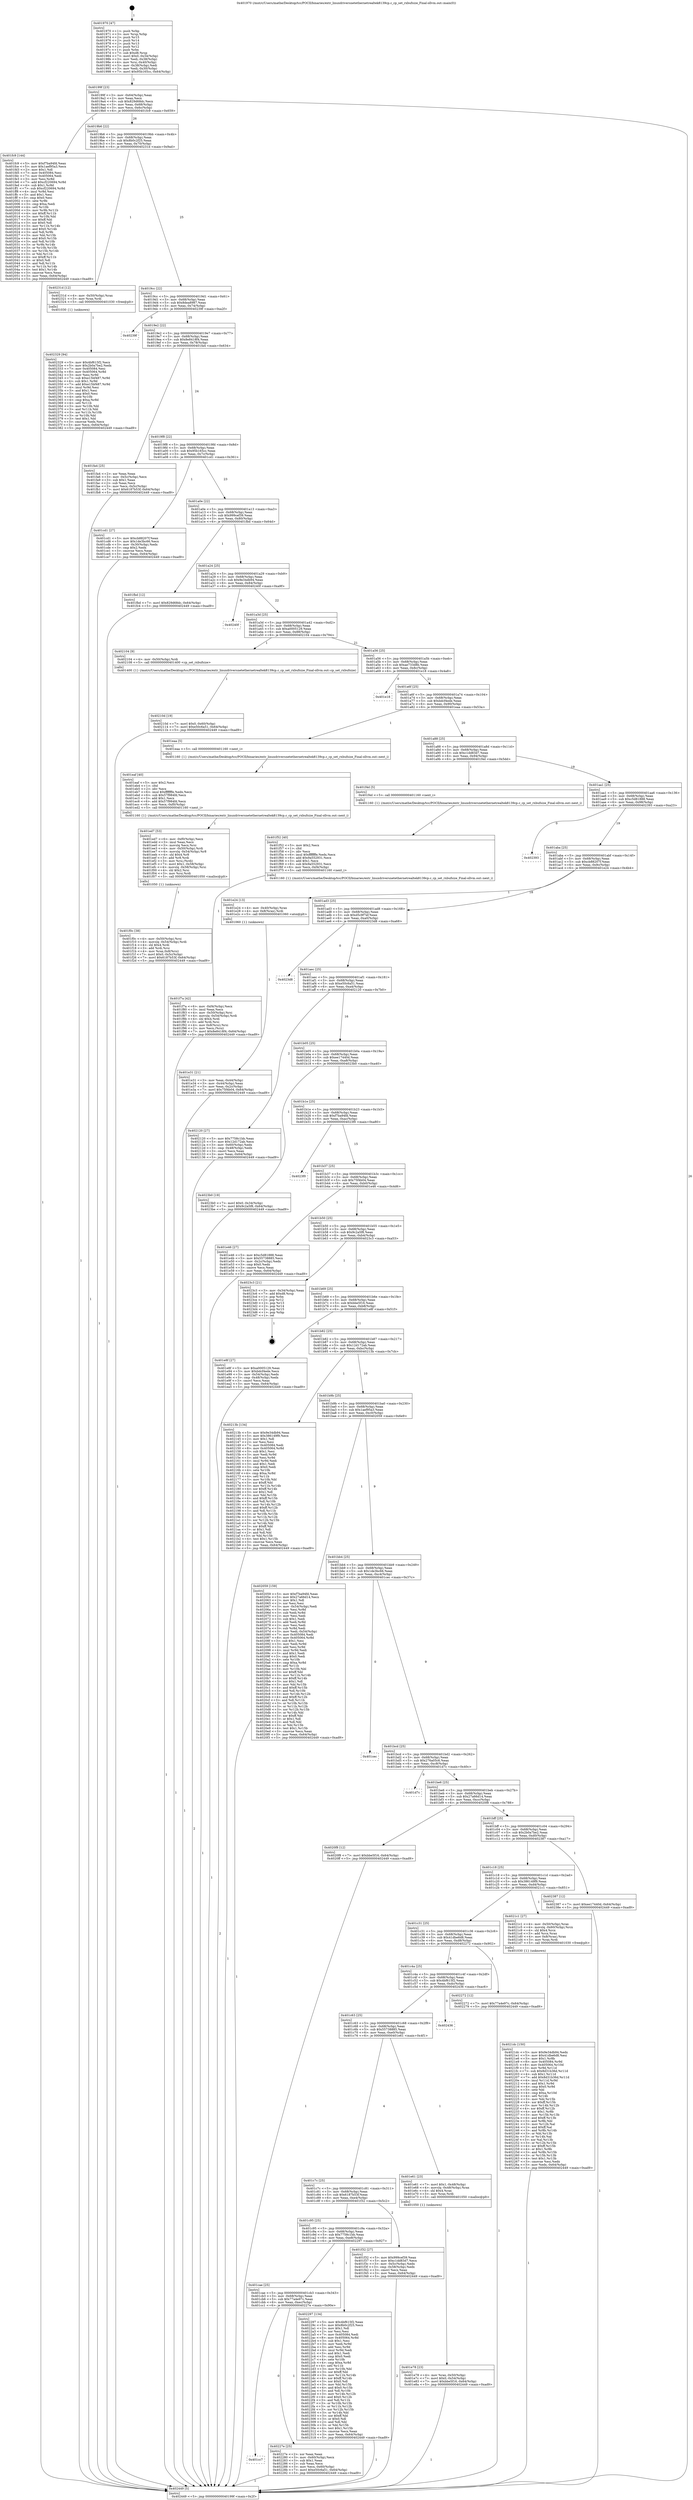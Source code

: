 digraph "0x401970" {
  label = "0x401970 (/mnt/c/Users/mathe/Desktop/tcc/POCII/binaries/extr_linuxdriversnetethernetrealtek8139cp.c_cp_set_rxbufsize_Final-ollvm.out::main(0))"
  labelloc = "t"
  node[shape=record]

  Entry [label="",width=0.3,height=0.3,shape=circle,fillcolor=black,style=filled]
  "0x40199f" [label="{
     0x40199f [23]\l
     | [instrs]\l
     &nbsp;&nbsp;0x40199f \<+3\>: mov -0x64(%rbp),%eax\l
     &nbsp;&nbsp;0x4019a2 \<+2\>: mov %eax,%ecx\l
     &nbsp;&nbsp;0x4019a4 \<+6\>: sub $0x829d68dc,%ecx\l
     &nbsp;&nbsp;0x4019aa \<+3\>: mov %eax,-0x68(%rbp)\l
     &nbsp;&nbsp;0x4019ad \<+3\>: mov %ecx,-0x6c(%rbp)\l
     &nbsp;&nbsp;0x4019b0 \<+6\>: je 0000000000401fc9 \<main+0x659\>\l
  }"]
  "0x401fc9" [label="{
     0x401fc9 [144]\l
     | [instrs]\l
     &nbsp;&nbsp;0x401fc9 \<+5\>: mov $0xf7ba94fd,%eax\l
     &nbsp;&nbsp;0x401fce \<+5\>: mov $0x1aef95a3,%ecx\l
     &nbsp;&nbsp;0x401fd3 \<+2\>: mov $0x1,%dl\l
     &nbsp;&nbsp;0x401fd5 \<+7\>: mov 0x405084,%esi\l
     &nbsp;&nbsp;0x401fdc \<+7\>: mov 0x405064,%edi\l
     &nbsp;&nbsp;0x401fe3 \<+3\>: mov %esi,%r8d\l
     &nbsp;&nbsp;0x401fe6 \<+7\>: add $0xcf220694,%r8d\l
     &nbsp;&nbsp;0x401fed \<+4\>: sub $0x1,%r8d\l
     &nbsp;&nbsp;0x401ff1 \<+7\>: sub $0xcf220694,%r8d\l
     &nbsp;&nbsp;0x401ff8 \<+4\>: imul %r8d,%esi\l
     &nbsp;&nbsp;0x401ffc \<+3\>: and $0x1,%esi\l
     &nbsp;&nbsp;0x401fff \<+3\>: cmp $0x0,%esi\l
     &nbsp;&nbsp;0x402002 \<+4\>: sete %r9b\l
     &nbsp;&nbsp;0x402006 \<+3\>: cmp $0xa,%edi\l
     &nbsp;&nbsp;0x402009 \<+4\>: setl %r10b\l
     &nbsp;&nbsp;0x40200d \<+3\>: mov %r9b,%r11b\l
     &nbsp;&nbsp;0x402010 \<+4\>: xor $0xff,%r11b\l
     &nbsp;&nbsp;0x402014 \<+3\>: mov %r10b,%bl\l
     &nbsp;&nbsp;0x402017 \<+3\>: xor $0xff,%bl\l
     &nbsp;&nbsp;0x40201a \<+3\>: xor $0x0,%dl\l
     &nbsp;&nbsp;0x40201d \<+3\>: mov %r11b,%r14b\l
     &nbsp;&nbsp;0x402020 \<+4\>: and $0x0,%r14b\l
     &nbsp;&nbsp;0x402024 \<+3\>: and %dl,%r9b\l
     &nbsp;&nbsp;0x402027 \<+3\>: mov %bl,%r15b\l
     &nbsp;&nbsp;0x40202a \<+4\>: and $0x0,%r15b\l
     &nbsp;&nbsp;0x40202e \<+3\>: and %dl,%r10b\l
     &nbsp;&nbsp;0x402031 \<+3\>: or %r9b,%r14b\l
     &nbsp;&nbsp;0x402034 \<+3\>: or %r10b,%r15b\l
     &nbsp;&nbsp;0x402037 \<+3\>: xor %r15b,%r14b\l
     &nbsp;&nbsp;0x40203a \<+3\>: or %bl,%r11b\l
     &nbsp;&nbsp;0x40203d \<+4\>: xor $0xff,%r11b\l
     &nbsp;&nbsp;0x402041 \<+3\>: or $0x0,%dl\l
     &nbsp;&nbsp;0x402044 \<+3\>: and %dl,%r11b\l
     &nbsp;&nbsp;0x402047 \<+3\>: or %r11b,%r14b\l
     &nbsp;&nbsp;0x40204a \<+4\>: test $0x1,%r14b\l
     &nbsp;&nbsp;0x40204e \<+3\>: cmovne %ecx,%eax\l
     &nbsp;&nbsp;0x402051 \<+3\>: mov %eax,-0x64(%rbp)\l
     &nbsp;&nbsp;0x402054 \<+5\>: jmp 0000000000402449 \<main+0xad9\>\l
  }"]
  "0x4019b6" [label="{
     0x4019b6 [22]\l
     | [instrs]\l
     &nbsp;&nbsp;0x4019b6 \<+5\>: jmp 00000000004019bb \<main+0x4b\>\l
     &nbsp;&nbsp;0x4019bb \<+3\>: mov -0x68(%rbp),%eax\l
     &nbsp;&nbsp;0x4019be \<+5\>: sub $0x8b0c2f25,%eax\l
     &nbsp;&nbsp;0x4019c3 \<+3\>: mov %eax,-0x70(%rbp)\l
     &nbsp;&nbsp;0x4019c6 \<+6\>: je 000000000040231d \<main+0x9ad\>\l
  }"]
  Exit [label="",width=0.3,height=0.3,shape=circle,fillcolor=black,style=filled,peripheries=2]
  "0x40231d" [label="{
     0x40231d [12]\l
     | [instrs]\l
     &nbsp;&nbsp;0x40231d \<+4\>: mov -0x50(%rbp),%rax\l
     &nbsp;&nbsp;0x402321 \<+3\>: mov %rax,%rdi\l
     &nbsp;&nbsp;0x402324 \<+5\>: call 0000000000401030 \<free@plt\>\l
     | [calls]\l
     &nbsp;&nbsp;0x401030 \{1\} (unknown)\l
  }"]
  "0x4019cc" [label="{
     0x4019cc [22]\l
     | [instrs]\l
     &nbsp;&nbsp;0x4019cc \<+5\>: jmp 00000000004019d1 \<main+0x61\>\l
     &nbsp;&nbsp;0x4019d1 \<+3\>: mov -0x68(%rbp),%eax\l
     &nbsp;&nbsp;0x4019d4 \<+5\>: sub $0x8dea8987,%eax\l
     &nbsp;&nbsp;0x4019d9 \<+3\>: mov %eax,-0x74(%rbp)\l
     &nbsp;&nbsp;0x4019dc \<+6\>: je 000000000040239f \<main+0xa2f\>\l
  }"]
  "0x402329" [label="{
     0x402329 [94]\l
     | [instrs]\l
     &nbsp;&nbsp;0x402329 \<+5\>: mov $0x4bf615f2,%ecx\l
     &nbsp;&nbsp;0x40232e \<+5\>: mov $0x2b0a7be2,%edx\l
     &nbsp;&nbsp;0x402333 \<+7\>: mov 0x405084,%esi\l
     &nbsp;&nbsp;0x40233a \<+8\>: mov 0x405064,%r8d\l
     &nbsp;&nbsp;0x402342 \<+3\>: mov %esi,%r9d\l
     &nbsp;&nbsp;0x402345 \<+7\>: sub $0xe15bf487,%r9d\l
     &nbsp;&nbsp;0x40234c \<+4\>: sub $0x1,%r9d\l
     &nbsp;&nbsp;0x402350 \<+7\>: add $0xe15bf487,%r9d\l
     &nbsp;&nbsp;0x402357 \<+4\>: imul %r9d,%esi\l
     &nbsp;&nbsp;0x40235b \<+3\>: and $0x1,%esi\l
     &nbsp;&nbsp;0x40235e \<+3\>: cmp $0x0,%esi\l
     &nbsp;&nbsp;0x402361 \<+4\>: sete %r10b\l
     &nbsp;&nbsp;0x402365 \<+4\>: cmp $0xa,%r8d\l
     &nbsp;&nbsp;0x402369 \<+4\>: setl %r11b\l
     &nbsp;&nbsp;0x40236d \<+3\>: mov %r10b,%bl\l
     &nbsp;&nbsp;0x402370 \<+3\>: and %r11b,%bl\l
     &nbsp;&nbsp;0x402373 \<+3\>: xor %r11b,%r10b\l
     &nbsp;&nbsp;0x402376 \<+3\>: or %r10b,%bl\l
     &nbsp;&nbsp;0x402379 \<+3\>: test $0x1,%bl\l
     &nbsp;&nbsp;0x40237c \<+3\>: cmovne %edx,%ecx\l
     &nbsp;&nbsp;0x40237f \<+3\>: mov %ecx,-0x64(%rbp)\l
     &nbsp;&nbsp;0x402382 \<+5\>: jmp 0000000000402449 \<main+0xad9\>\l
  }"]
  "0x40239f" [label="{
     0x40239f\l
  }", style=dashed]
  "0x4019e2" [label="{
     0x4019e2 [22]\l
     | [instrs]\l
     &nbsp;&nbsp;0x4019e2 \<+5\>: jmp 00000000004019e7 \<main+0x77\>\l
     &nbsp;&nbsp;0x4019e7 \<+3\>: mov -0x68(%rbp),%eax\l
     &nbsp;&nbsp;0x4019ea \<+5\>: sub $0x8e8418f4,%eax\l
     &nbsp;&nbsp;0x4019ef \<+3\>: mov %eax,-0x78(%rbp)\l
     &nbsp;&nbsp;0x4019f2 \<+6\>: je 0000000000401fa4 \<main+0x634\>\l
  }"]
  "0x401cc7" [label="{
     0x401cc7\l
  }", style=dashed]
  "0x401fa4" [label="{
     0x401fa4 [25]\l
     | [instrs]\l
     &nbsp;&nbsp;0x401fa4 \<+2\>: xor %eax,%eax\l
     &nbsp;&nbsp;0x401fa6 \<+3\>: mov -0x5c(%rbp),%ecx\l
     &nbsp;&nbsp;0x401fa9 \<+3\>: sub $0x1,%eax\l
     &nbsp;&nbsp;0x401fac \<+2\>: sub %eax,%ecx\l
     &nbsp;&nbsp;0x401fae \<+3\>: mov %ecx,-0x5c(%rbp)\l
     &nbsp;&nbsp;0x401fb1 \<+7\>: movl $0x6187b53f,-0x64(%rbp)\l
     &nbsp;&nbsp;0x401fb8 \<+5\>: jmp 0000000000402449 \<main+0xad9\>\l
  }"]
  "0x4019f8" [label="{
     0x4019f8 [22]\l
     | [instrs]\l
     &nbsp;&nbsp;0x4019f8 \<+5\>: jmp 00000000004019fd \<main+0x8d\>\l
     &nbsp;&nbsp;0x4019fd \<+3\>: mov -0x68(%rbp),%eax\l
     &nbsp;&nbsp;0x401a00 \<+5\>: sub $0x95b165cc,%eax\l
     &nbsp;&nbsp;0x401a05 \<+3\>: mov %eax,-0x7c(%rbp)\l
     &nbsp;&nbsp;0x401a08 \<+6\>: je 0000000000401cd1 \<main+0x361\>\l
  }"]
  "0x40227e" [label="{
     0x40227e [25]\l
     | [instrs]\l
     &nbsp;&nbsp;0x40227e \<+2\>: xor %eax,%eax\l
     &nbsp;&nbsp;0x402280 \<+3\>: mov -0x60(%rbp),%ecx\l
     &nbsp;&nbsp;0x402283 \<+3\>: sub $0x1,%eax\l
     &nbsp;&nbsp;0x402286 \<+2\>: sub %eax,%ecx\l
     &nbsp;&nbsp;0x402288 \<+3\>: mov %ecx,-0x60(%rbp)\l
     &nbsp;&nbsp;0x40228b \<+7\>: movl $0xe50c6a51,-0x64(%rbp)\l
     &nbsp;&nbsp;0x402292 \<+5\>: jmp 0000000000402449 \<main+0xad9\>\l
  }"]
  "0x401cd1" [label="{
     0x401cd1 [27]\l
     | [instrs]\l
     &nbsp;&nbsp;0x401cd1 \<+5\>: mov $0xcb88207f,%eax\l
     &nbsp;&nbsp;0x401cd6 \<+5\>: mov $0x1de3bc66,%ecx\l
     &nbsp;&nbsp;0x401cdb \<+3\>: mov -0x30(%rbp),%edx\l
     &nbsp;&nbsp;0x401cde \<+3\>: cmp $0x2,%edx\l
     &nbsp;&nbsp;0x401ce1 \<+3\>: cmovne %ecx,%eax\l
     &nbsp;&nbsp;0x401ce4 \<+3\>: mov %eax,-0x64(%rbp)\l
     &nbsp;&nbsp;0x401ce7 \<+5\>: jmp 0000000000402449 \<main+0xad9\>\l
  }"]
  "0x401a0e" [label="{
     0x401a0e [22]\l
     | [instrs]\l
     &nbsp;&nbsp;0x401a0e \<+5\>: jmp 0000000000401a13 \<main+0xa3\>\l
     &nbsp;&nbsp;0x401a13 \<+3\>: mov -0x68(%rbp),%eax\l
     &nbsp;&nbsp;0x401a16 \<+5\>: sub $0x999cef39,%eax\l
     &nbsp;&nbsp;0x401a1b \<+3\>: mov %eax,-0x80(%rbp)\l
     &nbsp;&nbsp;0x401a1e \<+6\>: je 0000000000401fbd \<main+0x64d\>\l
  }"]
  "0x402449" [label="{
     0x402449 [5]\l
     | [instrs]\l
     &nbsp;&nbsp;0x402449 \<+5\>: jmp 000000000040199f \<main+0x2f\>\l
  }"]
  "0x401970" [label="{
     0x401970 [47]\l
     | [instrs]\l
     &nbsp;&nbsp;0x401970 \<+1\>: push %rbp\l
     &nbsp;&nbsp;0x401971 \<+3\>: mov %rsp,%rbp\l
     &nbsp;&nbsp;0x401974 \<+2\>: push %r15\l
     &nbsp;&nbsp;0x401976 \<+2\>: push %r14\l
     &nbsp;&nbsp;0x401978 \<+2\>: push %r13\l
     &nbsp;&nbsp;0x40197a \<+2\>: push %r12\l
     &nbsp;&nbsp;0x40197c \<+1\>: push %rbx\l
     &nbsp;&nbsp;0x40197d \<+7\>: sub $0xd8,%rsp\l
     &nbsp;&nbsp;0x401984 \<+7\>: movl $0x0,-0x34(%rbp)\l
     &nbsp;&nbsp;0x40198b \<+3\>: mov %edi,-0x38(%rbp)\l
     &nbsp;&nbsp;0x40198e \<+4\>: mov %rsi,-0x40(%rbp)\l
     &nbsp;&nbsp;0x401992 \<+3\>: mov -0x38(%rbp),%edi\l
     &nbsp;&nbsp;0x401995 \<+3\>: mov %edi,-0x30(%rbp)\l
     &nbsp;&nbsp;0x401998 \<+7\>: movl $0x95b165cc,-0x64(%rbp)\l
  }"]
  "0x401cae" [label="{
     0x401cae [25]\l
     | [instrs]\l
     &nbsp;&nbsp;0x401cae \<+5\>: jmp 0000000000401cb3 \<main+0x343\>\l
     &nbsp;&nbsp;0x401cb3 \<+3\>: mov -0x68(%rbp),%eax\l
     &nbsp;&nbsp;0x401cb6 \<+5\>: sub $0x77a4e97c,%eax\l
     &nbsp;&nbsp;0x401cbb \<+6\>: mov %eax,-0xec(%rbp)\l
     &nbsp;&nbsp;0x401cc1 \<+6\>: je 000000000040227e \<main+0x90e\>\l
  }"]
  "0x401fbd" [label="{
     0x401fbd [12]\l
     | [instrs]\l
     &nbsp;&nbsp;0x401fbd \<+7\>: movl $0x829d68dc,-0x64(%rbp)\l
     &nbsp;&nbsp;0x401fc4 \<+5\>: jmp 0000000000402449 \<main+0xad9\>\l
  }"]
  "0x401a24" [label="{
     0x401a24 [25]\l
     | [instrs]\l
     &nbsp;&nbsp;0x401a24 \<+5\>: jmp 0000000000401a29 \<main+0xb9\>\l
     &nbsp;&nbsp;0x401a29 \<+3\>: mov -0x68(%rbp),%eax\l
     &nbsp;&nbsp;0x401a2c \<+5\>: sub $0x9e34db94,%eax\l
     &nbsp;&nbsp;0x401a31 \<+6\>: mov %eax,-0x84(%rbp)\l
     &nbsp;&nbsp;0x401a37 \<+6\>: je 000000000040240f \<main+0xa9f\>\l
  }"]
  "0x402297" [label="{
     0x402297 [134]\l
     | [instrs]\l
     &nbsp;&nbsp;0x402297 \<+5\>: mov $0x4bf615f2,%eax\l
     &nbsp;&nbsp;0x40229c \<+5\>: mov $0x8b0c2f25,%ecx\l
     &nbsp;&nbsp;0x4022a1 \<+2\>: mov $0x1,%dl\l
     &nbsp;&nbsp;0x4022a3 \<+2\>: xor %esi,%esi\l
     &nbsp;&nbsp;0x4022a5 \<+7\>: mov 0x405084,%edi\l
     &nbsp;&nbsp;0x4022ac \<+8\>: mov 0x405064,%r8d\l
     &nbsp;&nbsp;0x4022b4 \<+3\>: sub $0x1,%esi\l
     &nbsp;&nbsp;0x4022b7 \<+3\>: mov %edi,%r9d\l
     &nbsp;&nbsp;0x4022ba \<+3\>: add %esi,%r9d\l
     &nbsp;&nbsp;0x4022bd \<+4\>: imul %r9d,%edi\l
     &nbsp;&nbsp;0x4022c1 \<+3\>: and $0x1,%edi\l
     &nbsp;&nbsp;0x4022c4 \<+3\>: cmp $0x0,%edi\l
     &nbsp;&nbsp;0x4022c7 \<+4\>: sete %r10b\l
     &nbsp;&nbsp;0x4022cb \<+4\>: cmp $0xa,%r8d\l
     &nbsp;&nbsp;0x4022cf \<+4\>: setl %r11b\l
     &nbsp;&nbsp;0x4022d3 \<+3\>: mov %r10b,%bl\l
     &nbsp;&nbsp;0x4022d6 \<+3\>: xor $0xff,%bl\l
     &nbsp;&nbsp;0x4022d9 \<+3\>: mov %r11b,%r14b\l
     &nbsp;&nbsp;0x4022dc \<+4\>: xor $0xff,%r14b\l
     &nbsp;&nbsp;0x4022e0 \<+3\>: xor $0x0,%dl\l
     &nbsp;&nbsp;0x4022e3 \<+3\>: mov %bl,%r15b\l
     &nbsp;&nbsp;0x4022e6 \<+4\>: and $0x0,%r15b\l
     &nbsp;&nbsp;0x4022ea \<+3\>: and %dl,%r10b\l
     &nbsp;&nbsp;0x4022ed \<+3\>: mov %r14b,%r12b\l
     &nbsp;&nbsp;0x4022f0 \<+4\>: and $0x0,%r12b\l
     &nbsp;&nbsp;0x4022f4 \<+3\>: and %dl,%r11b\l
     &nbsp;&nbsp;0x4022f7 \<+3\>: or %r10b,%r15b\l
     &nbsp;&nbsp;0x4022fa \<+3\>: or %r11b,%r12b\l
     &nbsp;&nbsp;0x4022fd \<+3\>: xor %r12b,%r15b\l
     &nbsp;&nbsp;0x402300 \<+3\>: or %r14b,%bl\l
     &nbsp;&nbsp;0x402303 \<+3\>: xor $0xff,%bl\l
     &nbsp;&nbsp;0x402306 \<+3\>: or $0x0,%dl\l
     &nbsp;&nbsp;0x402309 \<+2\>: and %dl,%bl\l
     &nbsp;&nbsp;0x40230b \<+3\>: or %bl,%r15b\l
     &nbsp;&nbsp;0x40230e \<+4\>: test $0x1,%r15b\l
     &nbsp;&nbsp;0x402312 \<+3\>: cmovne %ecx,%eax\l
     &nbsp;&nbsp;0x402315 \<+3\>: mov %eax,-0x64(%rbp)\l
     &nbsp;&nbsp;0x402318 \<+5\>: jmp 0000000000402449 \<main+0xad9\>\l
  }"]
  "0x40240f" [label="{
     0x40240f\l
  }", style=dashed]
  "0x401a3d" [label="{
     0x401a3d [25]\l
     | [instrs]\l
     &nbsp;&nbsp;0x401a3d \<+5\>: jmp 0000000000401a42 \<main+0xd2\>\l
     &nbsp;&nbsp;0x401a42 \<+3\>: mov -0x68(%rbp),%eax\l
     &nbsp;&nbsp;0x401a45 \<+5\>: sub $0xa0005129,%eax\l
     &nbsp;&nbsp;0x401a4a \<+6\>: mov %eax,-0x88(%rbp)\l
     &nbsp;&nbsp;0x401a50 \<+6\>: je 0000000000402104 \<main+0x794\>\l
  }"]
  "0x4021dc" [label="{
     0x4021dc [150]\l
     | [instrs]\l
     &nbsp;&nbsp;0x4021dc \<+5\>: mov $0x9e34db94,%edx\l
     &nbsp;&nbsp;0x4021e1 \<+5\>: mov $0x41dbe6d8,%esi\l
     &nbsp;&nbsp;0x4021e6 \<+3\>: mov $0x1,%r8b\l
     &nbsp;&nbsp;0x4021e9 \<+8\>: mov 0x405084,%r9d\l
     &nbsp;&nbsp;0x4021f1 \<+8\>: mov 0x405064,%r10d\l
     &nbsp;&nbsp;0x4021f9 \<+3\>: mov %r9d,%r11d\l
     &nbsp;&nbsp;0x4021fc \<+7\>: sub $0x8d31b36d,%r11d\l
     &nbsp;&nbsp;0x402203 \<+4\>: sub $0x1,%r11d\l
     &nbsp;&nbsp;0x402207 \<+7\>: add $0x8d31b36d,%r11d\l
     &nbsp;&nbsp;0x40220e \<+4\>: imul %r11d,%r9d\l
     &nbsp;&nbsp;0x402212 \<+4\>: and $0x1,%r9d\l
     &nbsp;&nbsp;0x402216 \<+4\>: cmp $0x0,%r9d\l
     &nbsp;&nbsp;0x40221a \<+3\>: sete %bl\l
     &nbsp;&nbsp;0x40221d \<+4\>: cmp $0xa,%r10d\l
     &nbsp;&nbsp;0x402221 \<+4\>: setl %r14b\l
     &nbsp;&nbsp;0x402225 \<+3\>: mov %bl,%r15b\l
     &nbsp;&nbsp;0x402228 \<+4\>: xor $0xff,%r15b\l
     &nbsp;&nbsp;0x40222c \<+3\>: mov %r14b,%r12b\l
     &nbsp;&nbsp;0x40222f \<+4\>: xor $0xff,%r12b\l
     &nbsp;&nbsp;0x402233 \<+4\>: xor $0x1,%r8b\l
     &nbsp;&nbsp;0x402237 \<+3\>: mov %r15b,%r13b\l
     &nbsp;&nbsp;0x40223a \<+4\>: and $0xff,%r13b\l
     &nbsp;&nbsp;0x40223e \<+3\>: and %r8b,%bl\l
     &nbsp;&nbsp;0x402241 \<+3\>: mov %r12b,%al\l
     &nbsp;&nbsp;0x402244 \<+2\>: and $0xff,%al\l
     &nbsp;&nbsp;0x402246 \<+3\>: and %r8b,%r14b\l
     &nbsp;&nbsp;0x402249 \<+3\>: or %bl,%r13b\l
     &nbsp;&nbsp;0x40224c \<+3\>: or %r14b,%al\l
     &nbsp;&nbsp;0x40224f \<+3\>: xor %al,%r13b\l
     &nbsp;&nbsp;0x402252 \<+3\>: or %r12b,%r15b\l
     &nbsp;&nbsp;0x402255 \<+4\>: xor $0xff,%r15b\l
     &nbsp;&nbsp;0x402259 \<+4\>: or $0x1,%r8b\l
     &nbsp;&nbsp;0x40225d \<+3\>: and %r8b,%r15b\l
     &nbsp;&nbsp;0x402260 \<+3\>: or %r15b,%r13b\l
     &nbsp;&nbsp;0x402263 \<+4\>: test $0x1,%r13b\l
     &nbsp;&nbsp;0x402267 \<+3\>: cmovne %esi,%edx\l
     &nbsp;&nbsp;0x40226a \<+3\>: mov %edx,-0x64(%rbp)\l
     &nbsp;&nbsp;0x40226d \<+5\>: jmp 0000000000402449 \<main+0xad9\>\l
  }"]
  "0x402104" [label="{
     0x402104 [9]\l
     | [instrs]\l
     &nbsp;&nbsp;0x402104 \<+4\>: mov -0x50(%rbp),%rdi\l
     &nbsp;&nbsp;0x402108 \<+5\>: call 0000000000401400 \<cp_set_rxbufsize\>\l
     | [calls]\l
     &nbsp;&nbsp;0x401400 \{1\} (/mnt/c/Users/mathe/Desktop/tcc/POCII/binaries/extr_linuxdriversnetethernetrealtek8139cp.c_cp_set_rxbufsize_Final-ollvm.out::cp_set_rxbufsize)\l
  }"]
  "0x401a56" [label="{
     0x401a56 [25]\l
     | [instrs]\l
     &nbsp;&nbsp;0x401a56 \<+5\>: jmp 0000000000401a5b \<main+0xeb\>\l
     &nbsp;&nbsp;0x401a5b \<+3\>: mov -0x68(%rbp),%eax\l
     &nbsp;&nbsp;0x401a5e \<+5\>: sub $0xae733d8b,%eax\l
     &nbsp;&nbsp;0x401a63 \<+6\>: mov %eax,-0x8c(%rbp)\l
     &nbsp;&nbsp;0x401a69 \<+6\>: je 0000000000401e18 \<main+0x4a8\>\l
  }"]
  "0x40210d" [label="{
     0x40210d [19]\l
     | [instrs]\l
     &nbsp;&nbsp;0x40210d \<+7\>: movl $0x0,-0x60(%rbp)\l
     &nbsp;&nbsp;0x402114 \<+7\>: movl $0xe50c6a51,-0x64(%rbp)\l
     &nbsp;&nbsp;0x40211b \<+5\>: jmp 0000000000402449 \<main+0xad9\>\l
  }"]
  "0x401e18" [label="{
     0x401e18\l
  }", style=dashed]
  "0x401a6f" [label="{
     0x401a6f [25]\l
     | [instrs]\l
     &nbsp;&nbsp;0x401a6f \<+5\>: jmp 0000000000401a74 \<main+0x104\>\l
     &nbsp;&nbsp;0x401a74 \<+3\>: mov -0x68(%rbp),%eax\l
     &nbsp;&nbsp;0x401a77 \<+5\>: sub $0xbdcf4ede,%eax\l
     &nbsp;&nbsp;0x401a7c \<+6\>: mov %eax,-0x90(%rbp)\l
     &nbsp;&nbsp;0x401a82 \<+6\>: je 0000000000401eaa \<main+0x53a\>\l
  }"]
  "0x401f7a" [label="{
     0x401f7a [42]\l
     | [instrs]\l
     &nbsp;&nbsp;0x401f7a \<+6\>: mov -0xf4(%rbp),%ecx\l
     &nbsp;&nbsp;0x401f80 \<+3\>: imul %eax,%ecx\l
     &nbsp;&nbsp;0x401f83 \<+4\>: mov -0x50(%rbp),%rsi\l
     &nbsp;&nbsp;0x401f87 \<+4\>: movslq -0x54(%rbp),%rdi\l
     &nbsp;&nbsp;0x401f8b \<+4\>: shl $0x4,%rdi\l
     &nbsp;&nbsp;0x401f8f \<+3\>: add %rdi,%rsi\l
     &nbsp;&nbsp;0x401f92 \<+4\>: mov 0x8(%rsi),%rsi\l
     &nbsp;&nbsp;0x401f96 \<+2\>: mov %ecx,(%rsi)\l
     &nbsp;&nbsp;0x401f98 \<+7\>: movl $0x8e8418f4,-0x64(%rbp)\l
     &nbsp;&nbsp;0x401f9f \<+5\>: jmp 0000000000402449 \<main+0xad9\>\l
  }"]
  "0x401eaa" [label="{
     0x401eaa [5]\l
     | [instrs]\l
     &nbsp;&nbsp;0x401eaa \<+5\>: call 0000000000401160 \<next_i\>\l
     | [calls]\l
     &nbsp;&nbsp;0x401160 \{1\} (/mnt/c/Users/mathe/Desktop/tcc/POCII/binaries/extr_linuxdriversnetethernetrealtek8139cp.c_cp_set_rxbufsize_Final-ollvm.out::next_i)\l
  }"]
  "0x401a88" [label="{
     0x401a88 [25]\l
     | [instrs]\l
     &nbsp;&nbsp;0x401a88 \<+5\>: jmp 0000000000401a8d \<main+0x11d\>\l
     &nbsp;&nbsp;0x401a8d \<+3\>: mov -0x68(%rbp),%eax\l
     &nbsp;&nbsp;0x401a90 \<+5\>: sub $0xc1dd83d7,%eax\l
     &nbsp;&nbsp;0x401a95 \<+6\>: mov %eax,-0x94(%rbp)\l
     &nbsp;&nbsp;0x401a9b \<+6\>: je 0000000000401f4d \<main+0x5dd\>\l
  }"]
  "0x401f52" [label="{
     0x401f52 [40]\l
     | [instrs]\l
     &nbsp;&nbsp;0x401f52 \<+5\>: mov $0x2,%ecx\l
     &nbsp;&nbsp;0x401f57 \<+1\>: cltd\l
     &nbsp;&nbsp;0x401f58 \<+2\>: idiv %ecx\l
     &nbsp;&nbsp;0x401f5a \<+6\>: imul $0xfffffffe,%edx,%ecx\l
     &nbsp;&nbsp;0x401f60 \<+6\>: add $0x9a552931,%ecx\l
     &nbsp;&nbsp;0x401f66 \<+3\>: add $0x1,%ecx\l
     &nbsp;&nbsp;0x401f69 \<+6\>: sub $0x9a552931,%ecx\l
     &nbsp;&nbsp;0x401f6f \<+6\>: mov %ecx,-0xf4(%rbp)\l
     &nbsp;&nbsp;0x401f75 \<+5\>: call 0000000000401160 \<next_i\>\l
     | [calls]\l
     &nbsp;&nbsp;0x401160 \{1\} (/mnt/c/Users/mathe/Desktop/tcc/POCII/binaries/extr_linuxdriversnetethernetrealtek8139cp.c_cp_set_rxbufsize_Final-ollvm.out::next_i)\l
  }"]
  "0x401f4d" [label="{
     0x401f4d [5]\l
     | [instrs]\l
     &nbsp;&nbsp;0x401f4d \<+5\>: call 0000000000401160 \<next_i\>\l
     | [calls]\l
     &nbsp;&nbsp;0x401160 \{1\} (/mnt/c/Users/mathe/Desktop/tcc/POCII/binaries/extr_linuxdriversnetethernetrealtek8139cp.c_cp_set_rxbufsize_Final-ollvm.out::next_i)\l
  }"]
  "0x401aa1" [label="{
     0x401aa1 [25]\l
     | [instrs]\l
     &nbsp;&nbsp;0x401aa1 \<+5\>: jmp 0000000000401aa6 \<main+0x136\>\l
     &nbsp;&nbsp;0x401aa6 \<+3\>: mov -0x68(%rbp),%eax\l
     &nbsp;&nbsp;0x401aa9 \<+5\>: sub $0xc5d81888,%eax\l
     &nbsp;&nbsp;0x401aae \<+6\>: mov %eax,-0x98(%rbp)\l
     &nbsp;&nbsp;0x401ab4 \<+6\>: je 0000000000402393 \<main+0xa23\>\l
  }"]
  "0x401c95" [label="{
     0x401c95 [25]\l
     | [instrs]\l
     &nbsp;&nbsp;0x401c95 \<+5\>: jmp 0000000000401c9a \<main+0x32a\>\l
     &nbsp;&nbsp;0x401c9a \<+3\>: mov -0x68(%rbp),%eax\l
     &nbsp;&nbsp;0x401c9d \<+5\>: sub $0x7758c1bb,%eax\l
     &nbsp;&nbsp;0x401ca2 \<+6\>: mov %eax,-0xe8(%rbp)\l
     &nbsp;&nbsp;0x401ca8 \<+6\>: je 0000000000402297 \<main+0x927\>\l
  }"]
  "0x402393" [label="{
     0x402393\l
  }", style=dashed]
  "0x401aba" [label="{
     0x401aba [25]\l
     | [instrs]\l
     &nbsp;&nbsp;0x401aba \<+5\>: jmp 0000000000401abf \<main+0x14f\>\l
     &nbsp;&nbsp;0x401abf \<+3\>: mov -0x68(%rbp),%eax\l
     &nbsp;&nbsp;0x401ac2 \<+5\>: sub $0xcb88207f,%eax\l
     &nbsp;&nbsp;0x401ac7 \<+6\>: mov %eax,-0x9c(%rbp)\l
     &nbsp;&nbsp;0x401acd \<+6\>: je 0000000000401e24 \<main+0x4b4\>\l
  }"]
  "0x401f32" [label="{
     0x401f32 [27]\l
     | [instrs]\l
     &nbsp;&nbsp;0x401f32 \<+5\>: mov $0x999cef39,%eax\l
     &nbsp;&nbsp;0x401f37 \<+5\>: mov $0xc1dd83d7,%ecx\l
     &nbsp;&nbsp;0x401f3c \<+3\>: mov -0x5c(%rbp),%edx\l
     &nbsp;&nbsp;0x401f3f \<+3\>: cmp -0x58(%rbp),%edx\l
     &nbsp;&nbsp;0x401f42 \<+3\>: cmovl %ecx,%eax\l
     &nbsp;&nbsp;0x401f45 \<+3\>: mov %eax,-0x64(%rbp)\l
     &nbsp;&nbsp;0x401f48 \<+5\>: jmp 0000000000402449 \<main+0xad9\>\l
  }"]
  "0x401e24" [label="{
     0x401e24 [13]\l
     | [instrs]\l
     &nbsp;&nbsp;0x401e24 \<+4\>: mov -0x40(%rbp),%rax\l
     &nbsp;&nbsp;0x401e28 \<+4\>: mov 0x8(%rax),%rdi\l
     &nbsp;&nbsp;0x401e2c \<+5\>: call 0000000000401060 \<atoi@plt\>\l
     | [calls]\l
     &nbsp;&nbsp;0x401060 \{1\} (unknown)\l
  }"]
  "0x401ad3" [label="{
     0x401ad3 [25]\l
     | [instrs]\l
     &nbsp;&nbsp;0x401ad3 \<+5\>: jmp 0000000000401ad8 \<main+0x168\>\l
     &nbsp;&nbsp;0x401ad8 \<+3\>: mov -0x68(%rbp),%eax\l
     &nbsp;&nbsp;0x401adb \<+5\>: sub $0xd5c9f7ef,%eax\l
     &nbsp;&nbsp;0x401ae0 \<+6\>: mov %eax,-0xa0(%rbp)\l
     &nbsp;&nbsp;0x401ae6 \<+6\>: je 00000000004023d8 \<main+0xa68\>\l
  }"]
  "0x401e31" [label="{
     0x401e31 [21]\l
     | [instrs]\l
     &nbsp;&nbsp;0x401e31 \<+3\>: mov %eax,-0x44(%rbp)\l
     &nbsp;&nbsp;0x401e34 \<+3\>: mov -0x44(%rbp),%eax\l
     &nbsp;&nbsp;0x401e37 \<+3\>: mov %eax,-0x2c(%rbp)\l
     &nbsp;&nbsp;0x401e3a \<+7\>: movl $0x75f4b04,-0x64(%rbp)\l
     &nbsp;&nbsp;0x401e41 \<+5\>: jmp 0000000000402449 \<main+0xad9\>\l
  }"]
  "0x401f0c" [label="{
     0x401f0c [38]\l
     | [instrs]\l
     &nbsp;&nbsp;0x401f0c \<+4\>: mov -0x50(%rbp),%rsi\l
     &nbsp;&nbsp;0x401f10 \<+4\>: movslq -0x54(%rbp),%rdi\l
     &nbsp;&nbsp;0x401f14 \<+4\>: shl $0x4,%rdi\l
     &nbsp;&nbsp;0x401f18 \<+3\>: add %rdi,%rsi\l
     &nbsp;&nbsp;0x401f1b \<+4\>: mov %rax,0x8(%rsi)\l
     &nbsp;&nbsp;0x401f1f \<+7\>: movl $0x0,-0x5c(%rbp)\l
     &nbsp;&nbsp;0x401f26 \<+7\>: movl $0x6187b53f,-0x64(%rbp)\l
     &nbsp;&nbsp;0x401f2d \<+5\>: jmp 0000000000402449 \<main+0xad9\>\l
  }"]
  "0x4023d8" [label="{
     0x4023d8\l
  }", style=dashed]
  "0x401aec" [label="{
     0x401aec [25]\l
     | [instrs]\l
     &nbsp;&nbsp;0x401aec \<+5\>: jmp 0000000000401af1 \<main+0x181\>\l
     &nbsp;&nbsp;0x401af1 \<+3\>: mov -0x68(%rbp),%eax\l
     &nbsp;&nbsp;0x401af4 \<+5\>: sub $0xe50c6a51,%eax\l
     &nbsp;&nbsp;0x401af9 \<+6\>: mov %eax,-0xa4(%rbp)\l
     &nbsp;&nbsp;0x401aff \<+6\>: je 0000000000402120 \<main+0x7b0\>\l
  }"]
  "0x401ed7" [label="{
     0x401ed7 [53]\l
     | [instrs]\l
     &nbsp;&nbsp;0x401ed7 \<+6\>: mov -0xf0(%rbp),%ecx\l
     &nbsp;&nbsp;0x401edd \<+3\>: imul %eax,%ecx\l
     &nbsp;&nbsp;0x401ee0 \<+3\>: movslq %ecx,%rsi\l
     &nbsp;&nbsp;0x401ee3 \<+4\>: mov -0x50(%rbp),%rdi\l
     &nbsp;&nbsp;0x401ee7 \<+4\>: movslq -0x54(%rbp),%r8\l
     &nbsp;&nbsp;0x401eeb \<+4\>: shl $0x4,%r8\l
     &nbsp;&nbsp;0x401eef \<+3\>: add %r8,%rdi\l
     &nbsp;&nbsp;0x401ef2 \<+3\>: mov %rsi,(%rdi)\l
     &nbsp;&nbsp;0x401ef5 \<+7\>: movl $0x1,-0x58(%rbp)\l
     &nbsp;&nbsp;0x401efc \<+4\>: movslq -0x58(%rbp),%rsi\l
     &nbsp;&nbsp;0x401f00 \<+4\>: shl $0x2,%rsi\l
     &nbsp;&nbsp;0x401f04 \<+3\>: mov %rsi,%rdi\l
     &nbsp;&nbsp;0x401f07 \<+5\>: call 0000000000401050 \<malloc@plt\>\l
     | [calls]\l
     &nbsp;&nbsp;0x401050 \{1\} (unknown)\l
  }"]
  "0x402120" [label="{
     0x402120 [27]\l
     | [instrs]\l
     &nbsp;&nbsp;0x402120 \<+5\>: mov $0x7758c1bb,%eax\l
     &nbsp;&nbsp;0x402125 \<+5\>: mov $0x12d172ab,%ecx\l
     &nbsp;&nbsp;0x40212a \<+3\>: mov -0x60(%rbp),%edx\l
     &nbsp;&nbsp;0x40212d \<+3\>: cmp -0x48(%rbp),%edx\l
     &nbsp;&nbsp;0x402130 \<+3\>: cmovl %ecx,%eax\l
     &nbsp;&nbsp;0x402133 \<+3\>: mov %eax,-0x64(%rbp)\l
     &nbsp;&nbsp;0x402136 \<+5\>: jmp 0000000000402449 \<main+0xad9\>\l
  }"]
  "0x401b05" [label="{
     0x401b05 [25]\l
     | [instrs]\l
     &nbsp;&nbsp;0x401b05 \<+5\>: jmp 0000000000401b0a \<main+0x19a\>\l
     &nbsp;&nbsp;0x401b0a \<+3\>: mov -0x68(%rbp),%eax\l
     &nbsp;&nbsp;0x401b0d \<+5\>: sub $0xee17440d,%eax\l
     &nbsp;&nbsp;0x401b12 \<+6\>: mov %eax,-0xa8(%rbp)\l
     &nbsp;&nbsp;0x401b18 \<+6\>: je 00000000004023b0 \<main+0xa40\>\l
  }"]
  "0x401eaf" [label="{
     0x401eaf [40]\l
     | [instrs]\l
     &nbsp;&nbsp;0x401eaf \<+5\>: mov $0x2,%ecx\l
     &nbsp;&nbsp;0x401eb4 \<+1\>: cltd\l
     &nbsp;&nbsp;0x401eb5 \<+2\>: idiv %ecx\l
     &nbsp;&nbsp;0x401eb7 \<+6\>: imul $0xfffffffe,%edx,%ecx\l
     &nbsp;&nbsp;0x401ebd \<+6\>: sub $0x57f984fd,%ecx\l
     &nbsp;&nbsp;0x401ec3 \<+3\>: add $0x1,%ecx\l
     &nbsp;&nbsp;0x401ec6 \<+6\>: add $0x57f984fd,%ecx\l
     &nbsp;&nbsp;0x401ecc \<+6\>: mov %ecx,-0xf0(%rbp)\l
     &nbsp;&nbsp;0x401ed2 \<+5\>: call 0000000000401160 \<next_i\>\l
     | [calls]\l
     &nbsp;&nbsp;0x401160 \{1\} (/mnt/c/Users/mathe/Desktop/tcc/POCII/binaries/extr_linuxdriversnetethernetrealtek8139cp.c_cp_set_rxbufsize_Final-ollvm.out::next_i)\l
  }"]
  "0x4023b0" [label="{
     0x4023b0 [19]\l
     | [instrs]\l
     &nbsp;&nbsp;0x4023b0 \<+7\>: movl $0x0,-0x34(%rbp)\l
     &nbsp;&nbsp;0x4023b7 \<+7\>: movl $0x9c2a5f8,-0x64(%rbp)\l
     &nbsp;&nbsp;0x4023be \<+5\>: jmp 0000000000402449 \<main+0xad9\>\l
  }"]
  "0x401b1e" [label="{
     0x401b1e [25]\l
     | [instrs]\l
     &nbsp;&nbsp;0x401b1e \<+5\>: jmp 0000000000401b23 \<main+0x1b3\>\l
     &nbsp;&nbsp;0x401b23 \<+3\>: mov -0x68(%rbp),%eax\l
     &nbsp;&nbsp;0x401b26 \<+5\>: sub $0xf7ba94fd,%eax\l
     &nbsp;&nbsp;0x401b2b \<+6\>: mov %eax,-0xac(%rbp)\l
     &nbsp;&nbsp;0x401b31 \<+6\>: je 00000000004023f0 \<main+0xa80\>\l
  }"]
  "0x401e78" [label="{
     0x401e78 [23]\l
     | [instrs]\l
     &nbsp;&nbsp;0x401e78 \<+4\>: mov %rax,-0x50(%rbp)\l
     &nbsp;&nbsp;0x401e7c \<+7\>: movl $0x0,-0x54(%rbp)\l
     &nbsp;&nbsp;0x401e83 \<+7\>: movl $0xbbe5f16,-0x64(%rbp)\l
     &nbsp;&nbsp;0x401e8a \<+5\>: jmp 0000000000402449 \<main+0xad9\>\l
  }"]
  "0x4023f0" [label="{
     0x4023f0\l
  }", style=dashed]
  "0x401b37" [label="{
     0x401b37 [25]\l
     | [instrs]\l
     &nbsp;&nbsp;0x401b37 \<+5\>: jmp 0000000000401b3c \<main+0x1cc\>\l
     &nbsp;&nbsp;0x401b3c \<+3\>: mov -0x68(%rbp),%eax\l
     &nbsp;&nbsp;0x401b3f \<+5\>: sub $0x75f4b04,%eax\l
     &nbsp;&nbsp;0x401b44 \<+6\>: mov %eax,-0xb0(%rbp)\l
     &nbsp;&nbsp;0x401b4a \<+6\>: je 0000000000401e46 \<main+0x4d6\>\l
  }"]
  "0x401c7c" [label="{
     0x401c7c [25]\l
     | [instrs]\l
     &nbsp;&nbsp;0x401c7c \<+5\>: jmp 0000000000401c81 \<main+0x311\>\l
     &nbsp;&nbsp;0x401c81 \<+3\>: mov -0x68(%rbp),%eax\l
     &nbsp;&nbsp;0x401c84 \<+5\>: sub $0x6187b53f,%eax\l
     &nbsp;&nbsp;0x401c89 \<+6\>: mov %eax,-0xe4(%rbp)\l
     &nbsp;&nbsp;0x401c8f \<+6\>: je 0000000000401f32 \<main+0x5c2\>\l
  }"]
  "0x401e46" [label="{
     0x401e46 [27]\l
     | [instrs]\l
     &nbsp;&nbsp;0x401e46 \<+5\>: mov $0xc5d81888,%eax\l
     &nbsp;&nbsp;0x401e4b \<+5\>: mov $0x55738885,%ecx\l
     &nbsp;&nbsp;0x401e50 \<+3\>: mov -0x2c(%rbp),%edx\l
     &nbsp;&nbsp;0x401e53 \<+3\>: cmp $0x0,%edx\l
     &nbsp;&nbsp;0x401e56 \<+3\>: cmove %ecx,%eax\l
     &nbsp;&nbsp;0x401e59 \<+3\>: mov %eax,-0x64(%rbp)\l
     &nbsp;&nbsp;0x401e5c \<+5\>: jmp 0000000000402449 \<main+0xad9\>\l
  }"]
  "0x401b50" [label="{
     0x401b50 [25]\l
     | [instrs]\l
     &nbsp;&nbsp;0x401b50 \<+5\>: jmp 0000000000401b55 \<main+0x1e5\>\l
     &nbsp;&nbsp;0x401b55 \<+3\>: mov -0x68(%rbp),%eax\l
     &nbsp;&nbsp;0x401b58 \<+5\>: sub $0x9c2a5f8,%eax\l
     &nbsp;&nbsp;0x401b5d \<+6\>: mov %eax,-0xb4(%rbp)\l
     &nbsp;&nbsp;0x401b63 \<+6\>: je 00000000004023c3 \<main+0xa53\>\l
  }"]
  "0x401e61" [label="{
     0x401e61 [23]\l
     | [instrs]\l
     &nbsp;&nbsp;0x401e61 \<+7\>: movl $0x1,-0x48(%rbp)\l
     &nbsp;&nbsp;0x401e68 \<+4\>: movslq -0x48(%rbp),%rax\l
     &nbsp;&nbsp;0x401e6c \<+4\>: shl $0x4,%rax\l
     &nbsp;&nbsp;0x401e70 \<+3\>: mov %rax,%rdi\l
     &nbsp;&nbsp;0x401e73 \<+5\>: call 0000000000401050 \<malloc@plt\>\l
     | [calls]\l
     &nbsp;&nbsp;0x401050 \{1\} (unknown)\l
  }"]
  "0x4023c3" [label="{
     0x4023c3 [21]\l
     | [instrs]\l
     &nbsp;&nbsp;0x4023c3 \<+3\>: mov -0x34(%rbp),%eax\l
     &nbsp;&nbsp;0x4023c6 \<+7\>: add $0xd8,%rsp\l
     &nbsp;&nbsp;0x4023cd \<+1\>: pop %rbx\l
     &nbsp;&nbsp;0x4023ce \<+2\>: pop %r12\l
     &nbsp;&nbsp;0x4023d0 \<+2\>: pop %r13\l
     &nbsp;&nbsp;0x4023d2 \<+2\>: pop %r14\l
     &nbsp;&nbsp;0x4023d4 \<+2\>: pop %r15\l
     &nbsp;&nbsp;0x4023d6 \<+1\>: pop %rbp\l
     &nbsp;&nbsp;0x4023d7 \<+1\>: ret\l
  }"]
  "0x401b69" [label="{
     0x401b69 [25]\l
     | [instrs]\l
     &nbsp;&nbsp;0x401b69 \<+5\>: jmp 0000000000401b6e \<main+0x1fe\>\l
     &nbsp;&nbsp;0x401b6e \<+3\>: mov -0x68(%rbp),%eax\l
     &nbsp;&nbsp;0x401b71 \<+5\>: sub $0xbbe5f16,%eax\l
     &nbsp;&nbsp;0x401b76 \<+6\>: mov %eax,-0xb8(%rbp)\l
     &nbsp;&nbsp;0x401b7c \<+6\>: je 0000000000401e8f \<main+0x51f\>\l
  }"]
  "0x401c63" [label="{
     0x401c63 [25]\l
     | [instrs]\l
     &nbsp;&nbsp;0x401c63 \<+5\>: jmp 0000000000401c68 \<main+0x2f8\>\l
     &nbsp;&nbsp;0x401c68 \<+3\>: mov -0x68(%rbp),%eax\l
     &nbsp;&nbsp;0x401c6b \<+5\>: sub $0x55738885,%eax\l
     &nbsp;&nbsp;0x401c70 \<+6\>: mov %eax,-0xe0(%rbp)\l
     &nbsp;&nbsp;0x401c76 \<+6\>: je 0000000000401e61 \<main+0x4f1\>\l
  }"]
  "0x401e8f" [label="{
     0x401e8f [27]\l
     | [instrs]\l
     &nbsp;&nbsp;0x401e8f \<+5\>: mov $0xa0005129,%eax\l
     &nbsp;&nbsp;0x401e94 \<+5\>: mov $0xbdcf4ede,%ecx\l
     &nbsp;&nbsp;0x401e99 \<+3\>: mov -0x54(%rbp),%edx\l
     &nbsp;&nbsp;0x401e9c \<+3\>: cmp -0x48(%rbp),%edx\l
     &nbsp;&nbsp;0x401e9f \<+3\>: cmovl %ecx,%eax\l
     &nbsp;&nbsp;0x401ea2 \<+3\>: mov %eax,-0x64(%rbp)\l
     &nbsp;&nbsp;0x401ea5 \<+5\>: jmp 0000000000402449 \<main+0xad9\>\l
  }"]
  "0x401b82" [label="{
     0x401b82 [25]\l
     | [instrs]\l
     &nbsp;&nbsp;0x401b82 \<+5\>: jmp 0000000000401b87 \<main+0x217\>\l
     &nbsp;&nbsp;0x401b87 \<+3\>: mov -0x68(%rbp),%eax\l
     &nbsp;&nbsp;0x401b8a \<+5\>: sub $0x12d172ab,%eax\l
     &nbsp;&nbsp;0x401b8f \<+6\>: mov %eax,-0xbc(%rbp)\l
     &nbsp;&nbsp;0x401b95 \<+6\>: je 000000000040213b \<main+0x7cb\>\l
  }"]
  "0x402436" [label="{
     0x402436\l
  }", style=dashed]
  "0x40213b" [label="{
     0x40213b [134]\l
     | [instrs]\l
     &nbsp;&nbsp;0x40213b \<+5\>: mov $0x9e34db94,%eax\l
     &nbsp;&nbsp;0x402140 \<+5\>: mov $0x386149f9,%ecx\l
     &nbsp;&nbsp;0x402145 \<+2\>: mov $0x1,%dl\l
     &nbsp;&nbsp;0x402147 \<+2\>: xor %esi,%esi\l
     &nbsp;&nbsp;0x402149 \<+7\>: mov 0x405084,%edi\l
     &nbsp;&nbsp;0x402150 \<+8\>: mov 0x405064,%r8d\l
     &nbsp;&nbsp;0x402158 \<+3\>: sub $0x1,%esi\l
     &nbsp;&nbsp;0x40215b \<+3\>: mov %edi,%r9d\l
     &nbsp;&nbsp;0x40215e \<+3\>: add %esi,%r9d\l
     &nbsp;&nbsp;0x402161 \<+4\>: imul %r9d,%edi\l
     &nbsp;&nbsp;0x402165 \<+3\>: and $0x1,%edi\l
     &nbsp;&nbsp;0x402168 \<+3\>: cmp $0x0,%edi\l
     &nbsp;&nbsp;0x40216b \<+4\>: sete %r10b\l
     &nbsp;&nbsp;0x40216f \<+4\>: cmp $0xa,%r8d\l
     &nbsp;&nbsp;0x402173 \<+4\>: setl %r11b\l
     &nbsp;&nbsp;0x402177 \<+3\>: mov %r10b,%bl\l
     &nbsp;&nbsp;0x40217a \<+3\>: xor $0xff,%bl\l
     &nbsp;&nbsp;0x40217d \<+3\>: mov %r11b,%r14b\l
     &nbsp;&nbsp;0x402180 \<+4\>: xor $0xff,%r14b\l
     &nbsp;&nbsp;0x402184 \<+3\>: xor $0x1,%dl\l
     &nbsp;&nbsp;0x402187 \<+3\>: mov %bl,%r15b\l
     &nbsp;&nbsp;0x40218a \<+4\>: and $0xff,%r15b\l
     &nbsp;&nbsp;0x40218e \<+3\>: and %dl,%r10b\l
     &nbsp;&nbsp;0x402191 \<+3\>: mov %r14b,%r12b\l
     &nbsp;&nbsp;0x402194 \<+4\>: and $0xff,%r12b\l
     &nbsp;&nbsp;0x402198 \<+3\>: and %dl,%r11b\l
     &nbsp;&nbsp;0x40219b \<+3\>: or %r10b,%r15b\l
     &nbsp;&nbsp;0x40219e \<+3\>: or %r11b,%r12b\l
     &nbsp;&nbsp;0x4021a1 \<+3\>: xor %r12b,%r15b\l
     &nbsp;&nbsp;0x4021a4 \<+3\>: or %r14b,%bl\l
     &nbsp;&nbsp;0x4021a7 \<+3\>: xor $0xff,%bl\l
     &nbsp;&nbsp;0x4021aa \<+3\>: or $0x1,%dl\l
     &nbsp;&nbsp;0x4021ad \<+2\>: and %dl,%bl\l
     &nbsp;&nbsp;0x4021af \<+3\>: or %bl,%r15b\l
     &nbsp;&nbsp;0x4021b2 \<+4\>: test $0x1,%r15b\l
     &nbsp;&nbsp;0x4021b6 \<+3\>: cmovne %ecx,%eax\l
     &nbsp;&nbsp;0x4021b9 \<+3\>: mov %eax,-0x64(%rbp)\l
     &nbsp;&nbsp;0x4021bc \<+5\>: jmp 0000000000402449 \<main+0xad9\>\l
  }"]
  "0x401b9b" [label="{
     0x401b9b [25]\l
     | [instrs]\l
     &nbsp;&nbsp;0x401b9b \<+5\>: jmp 0000000000401ba0 \<main+0x230\>\l
     &nbsp;&nbsp;0x401ba0 \<+3\>: mov -0x68(%rbp),%eax\l
     &nbsp;&nbsp;0x401ba3 \<+5\>: sub $0x1aef95a3,%eax\l
     &nbsp;&nbsp;0x401ba8 \<+6\>: mov %eax,-0xc0(%rbp)\l
     &nbsp;&nbsp;0x401bae \<+6\>: je 0000000000402059 \<main+0x6e9\>\l
  }"]
  "0x401c4a" [label="{
     0x401c4a [25]\l
     | [instrs]\l
     &nbsp;&nbsp;0x401c4a \<+5\>: jmp 0000000000401c4f \<main+0x2df\>\l
     &nbsp;&nbsp;0x401c4f \<+3\>: mov -0x68(%rbp),%eax\l
     &nbsp;&nbsp;0x401c52 \<+5\>: sub $0x4bf615f2,%eax\l
     &nbsp;&nbsp;0x401c57 \<+6\>: mov %eax,-0xdc(%rbp)\l
     &nbsp;&nbsp;0x401c5d \<+6\>: je 0000000000402436 \<main+0xac6\>\l
  }"]
  "0x402059" [label="{
     0x402059 [159]\l
     | [instrs]\l
     &nbsp;&nbsp;0x402059 \<+5\>: mov $0xf7ba94fd,%eax\l
     &nbsp;&nbsp;0x40205e \<+5\>: mov $0x27a66d14,%ecx\l
     &nbsp;&nbsp;0x402063 \<+2\>: mov $0x1,%dl\l
     &nbsp;&nbsp;0x402065 \<+2\>: xor %esi,%esi\l
     &nbsp;&nbsp;0x402067 \<+3\>: mov -0x54(%rbp),%edi\l
     &nbsp;&nbsp;0x40206a \<+3\>: mov %esi,%r8d\l
     &nbsp;&nbsp;0x40206d \<+3\>: sub %edi,%r8d\l
     &nbsp;&nbsp;0x402070 \<+2\>: mov %esi,%edi\l
     &nbsp;&nbsp;0x402072 \<+3\>: sub $0x1,%edi\l
     &nbsp;&nbsp;0x402075 \<+3\>: add %edi,%r8d\l
     &nbsp;&nbsp;0x402078 \<+2\>: mov %esi,%edi\l
     &nbsp;&nbsp;0x40207a \<+3\>: sub %r8d,%edi\l
     &nbsp;&nbsp;0x40207d \<+3\>: mov %edi,-0x54(%rbp)\l
     &nbsp;&nbsp;0x402080 \<+7\>: mov 0x405084,%edi\l
     &nbsp;&nbsp;0x402087 \<+8\>: mov 0x405064,%r8d\l
     &nbsp;&nbsp;0x40208f \<+3\>: sub $0x1,%esi\l
     &nbsp;&nbsp;0x402092 \<+3\>: mov %edi,%r9d\l
     &nbsp;&nbsp;0x402095 \<+3\>: add %esi,%r9d\l
     &nbsp;&nbsp;0x402098 \<+4\>: imul %r9d,%edi\l
     &nbsp;&nbsp;0x40209c \<+3\>: and $0x1,%edi\l
     &nbsp;&nbsp;0x40209f \<+3\>: cmp $0x0,%edi\l
     &nbsp;&nbsp;0x4020a2 \<+4\>: sete %r10b\l
     &nbsp;&nbsp;0x4020a6 \<+4\>: cmp $0xa,%r8d\l
     &nbsp;&nbsp;0x4020aa \<+4\>: setl %r11b\l
     &nbsp;&nbsp;0x4020ae \<+3\>: mov %r10b,%bl\l
     &nbsp;&nbsp;0x4020b1 \<+3\>: xor $0xff,%bl\l
     &nbsp;&nbsp;0x4020b4 \<+3\>: mov %r11b,%r14b\l
     &nbsp;&nbsp;0x4020b7 \<+4\>: xor $0xff,%r14b\l
     &nbsp;&nbsp;0x4020bb \<+3\>: xor $0x1,%dl\l
     &nbsp;&nbsp;0x4020be \<+3\>: mov %bl,%r15b\l
     &nbsp;&nbsp;0x4020c1 \<+4\>: and $0xff,%r15b\l
     &nbsp;&nbsp;0x4020c5 \<+3\>: and %dl,%r10b\l
     &nbsp;&nbsp;0x4020c8 \<+3\>: mov %r14b,%r12b\l
     &nbsp;&nbsp;0x4020cb \<+4\>: and $0xff,%r12b\l
     &nbsp;&nbsp;0x4020cf \<+3\>: and %dl,%r11b\l
     &nbsp;&nbsp;0x4020d2 \<+3\>: or %r10b,%r15b\l
     &nbsp;&nbsp;0x4020d5 \<+3\>: or %r11b,%r12b\l
     &nbsp;&nbsp;0x4020d8 \<+3\>: xor %r12b,%r15b\l
     &nbsp;&nbsp;0x4020db \<+3\>: or %r14b,%bl\l
     &nbsp;&nbsp;0x4020de \<+3\>: xor $0xff,%bl\l
     &nbsp;&nbsp;0x4020e1 \<+3\>: or $0x1,%dl\l
     &nbsp;&nbsp;0x4020e4 \<+2\>: and %dl,%bl\l
     &nbsp;&nbsp;0x4020e6 \<+3\>: or %bl,%r15b\l
     &nbsp;&nbsp;0x4020e9 \<+4\>: test $0x1,%r15b\l
     &nbsp;&nbsp;0x4020ed \<+3\>: cmovne %ecx,%eax\l
     &nbsp;&nbsp;0x4020f0 \<+3\>: mov %eax,-0x64(%rbp)\l
     &nbsp;&nbsp;0x4020f3 \<+5\>: jmp 0000000000402449 \<main+0xad9\>\l
  }"]
  "0x401bb4" [label="{
     0x401bb4 [25]\l
     | [instrs]\l
     &nbsp;&nbsp;0x401bb4 \<+5\>: jmp 0000000000401bb9 \<main+0x249\>\l
     &nbsp;&nbsp;0x401bb9 \<+3\>: mov -0x68(%rbp),%eax\l
     &nbsp;&nbsp;0x401bbc \<+5\>: sub $0x1de3bc66,%eax\l
     &nbsp;&nbsp;0x401bc1 \<+6\>: mov %eax,-0xc4(%rbp)\l
     &nbsp;&nbsp;0x401bc7 \<+6\>: je 0000000000401cec \<main+0x37c\>\l
  }"]
  "0x402272" [label="{
     0x402272 [12]\l
     | [instrs]\l
     &nbsp;&nbsp;0x402272 \<+7\>: movl $0x77a4e97c,-0x64(%rbp)\l
     &nbsp;&nbsp;0x402279 \<+5\>: jmp 0000000000402449 \<main+0xad9\>\l
  }"]
  "0x401cec" [label="{
     0x401cec\l
  }", style=dashed]
  "0x401bcd" [label="{
     0x401bcd [25]\l
     | [instrs]\l
     &nbsp;&nbsp;0x401bcd \<+5\>: jmp 0000000000401bd2 \<main+0x262\>\l
     &nbsp;&nbsp;0x401bd2 \<+3\>: mov -0x68(%rbp),%eax\l
     &nbsp;&nbsp;0x401bd5 \<+5\>: sub $0x276a05c6,%eax\l
     &nbsp;&nbsp;0x401bda \<+6\>: mov %eax,-0xc8(%rbp)\l
     &nbsp;&nbsp;0x401be0 \<+6\>: je 0000000000401d7c \<main+0x40c\>\l
  }"]
  "0x401c31" [label="{
     0x401c31 [25]\l
     | [instrs]\l
     &nbsp;&nbsp;0x401c31 \<+5\>: jmp 0000000000401c36 \<main+0x2c6\>\l
     &nbsp;&nbsp;0x401c36 \<+3\>: mov -0x68(%rbp),%eax\l
     &nbsp;&nbsp;0x401c39 \<+5\>: sub $0x41dbe6d8,%eax\l
     &nbsp;&nbsp;0x401c3e \<+6\>: mov %eax,-0xd8(%rbp)\l
     &nbsp;&nbsp;0x401c44 \<+6\>: je 0000000000402272 \<main+0x902\>\l
  }"]
  "0x401d7c" [label="{
     0x401d7c\l
  }", style=dashed]
  "0x401be6" [label="{
     0x401be6 [25]\l
     | [instrs]\l
     &nbsp;&nbsp;0x401be6 \<+5\>: jmp 0000000000401beb \<main+0x27b\>\l
     &nbsp;&nbsp;0x401beb \<+3\>: mov -0x68(%rbp),%eax\l
     &nbsp;&nbsp;0x401bee \<+5\>: sub $0x27a66d14,%eax\l
     &nbsp;&nbsp;0x401bf3 \<+6\>: mov %eax,-0xcc(%rbp)\l
     &nbsp;&nbsp;0x401bf9 \<+6\>: je 00000000004020f8 \<main+0x788\>\l
  }"]
  "0x4021c1" [label="{
     0x4021c1 [27]\l
     | [instrs]\l
     &nbsp;&nbsp;0x4021c1 \<+4\>: mov -0x50(%rbp),%rax\l
     &nbsp;&nbsp;0x4021c5 \<+4\>: movslq -0x60(%rbp),%rcx\l
     &nbsp;&nbsp;0x4021c9 \<+4\>: shl $0x4,%rcx\l
     &nbsp;&nbsp;0x4021cd \<+3\>: add %rcx,%rax\l
     &nbsp;&nbsp;0x4021d0 \<+4\>: mov 0x8(%rax),%rax\l
     &nbsp;&nbsp;0x4021d4 \<+3\>: mov %rax,%rdi\l
     &nbsp;&nbsp;0x4021d7 \<+5\>: call 0000000000401030 \<free@plt\>\l
     | [calls]\l
     &nbsp;&nbsp;0x401030 \{1\} (unknown)\l
  }"]
  "0x4020f8" [label="{
     0x4020f8 [12]\l
     | [instrs]\l
     &nbsp;&nbsp;0x4020f8 \<+7\>: movl $0xbbe5f16,-0x64(%rbp)\l
     &nbsp;&nbsp;0x4020ff \<+5\>: jmp 0000000000402449 \<main+0xad9\>\l
  }"]
  "0x401bff" [label="{
     0x401bff [25]\l
     | [instrs]\l
     &nbsp;&nbsp;0x401bff \<+5\>: jmp 0000000000401c04 \<main+0x294\>\l
     &nbsp;&nbsp;0x401c04 \<+3\>: mov -0x68(%rbp),%eax\l
     &nbsp;&nbsp;0x401c07 \<+5\>: sub $0x2b0a7be2,%eax\l
     &nbsp;&nbsp;0x401c0c \<+6\>: mov %eax,-0xd0(%rbp)\l
     &nbsp;&nbsp;0x401c12 \<+6\>: je 0000000000402387 \<main+0xa17\>\l
  }"]
  "0x401c18" [label="{
     0x401c18 [25]\l
     | [instrs]\l
     &nbsp;&nbsp;0x401c18 \<+5\>: jmp 0000000000401c1d \<main+0x2ad\>\l
     &nbsp;&nbsp;0x401c1d \<+3\>: mov -0x68(%rbp),%eax\l
     &nbsp;&nbsp;0x401c20 \<+5\>: sub $0x386149f9,%eax\l
     &nbsp;&nbsp;0x401c25 \<+6\>: mov %eax,-0xd4(%rbp)\l
     &nbsp;&nbsp;0x401c2b \<+6\>: je 00000000004021c1 \<main+0x851\>\l
  }"]
  "0x402387" [label="{
     0x402387 [12]\l
     | [instrs]\l
     &nbsp;&nbsp;0x402387 \<+7\>: movl $0xee17440d,-0x64(%rbp)\l
     &nbsp;&nbsp;0x40238e \<+5\>: jmp 0000000000402449 \<main+0xad9\>\l
  }"]
  Entry -> "0x401970" [label=" 1"]
  "0x40199f" -> "0x401fc9" [label=" 1"]
  "0x40199f" -> "0x4019b6" [label=" 26"]
  "0x4023c3" -> Exit [label=" 1"]
  "0x4019b6" -> "0x40231d" [label=" 1"]
  "0x4019b6" -> "0x4019cc" [label=" 25"]
  "0x4023b0" -> "0x402449" [label=" 1"]
  "0x4019cc" -> "0x40239f" [label=" 0"]
  "0x4019cc" -> "0x4019e2" [label=" 25"]
  "0x402387" -> "0x402449" [label=" 1"]
  "0x4019e2" -> "0x401fa4" [label=" 1"]
  "0x4019e2" -> "0x4019f8" [label=" 24"]
  "0x402329" -> "0x402449" [label=" 1"]
  "0x4019f8" -> "0x401cd1" [label=" 1"]
  "0x4019f8" -> "0x401a0e" [label=" 23"]
  "0x401cd1" -> "0x402449" [label=" 1"]
  "0x401970" -> "0x40199f" [label=" 1"]
  "0x402449" -> "0x40199f" [label=" 26"]
  "0x40231d" -> "0x402329" [label=" 1"]
  "0x401a0e" -> "0x401fbd" [label=" 1"]
  "0x401a0e" -> "0x401a24" [label=" 22"]
  "0x40227e" -> "0x402449" [label=" 1"]
  "0x401a24" -> "0x40240f" [label=" 0"]
  "0x401a24" -> "0x401a3d" [label=" 22"]
  "0x401cae" -> "0x401cc7" [label=" 0"]
  "0x401a3d" -> "0x402104" [label=" 1"]
  "0x401a3d" -> "0x401a56" [label=" 21"]
  "0x402297" -> "0x402449" [label=" 1"]
  "0x401a56" -> "0x401e18" [label=" 0"]
  "0x401a56" -> "0x401a6f" [label=" 21"]
  "0x401c95" -> "0x401cae" [label=" 1"]
  "0x401a6f" -> "0x401eaa" [label=" 1"]
  "0x401a6f" -> "0x401a88" [label=" 20"]
  "0x401c95" -> "0x402297" [label=" 1"]
  "0x401a88" -> "0x401f4d" [label=" 1"]
  "0x401a88" -> "0x401aa1" [label=" 19"]
  "0x401cae" -> "0x40227e" [label=" 1"]
  "0x401aa1" -> "0x402393" [label=" 0"]
  "0x401aa1" -> "0x401aba" [label=" 19"]
  "0x402272" -> "0x402449" [label=" 1"]
  "0x401aba" -> "0x401e24" [label=" 1"]
  "0x401aba" -> "0x401ad3" [label=" 18"]
  "0x401e24" -> "0x401e31" [label=" 1"]
  "0x401e31" -> "0x402449" [label=" 1"]
  "0x4021dc" -> "0x402449" [label=" 1"]
  "0x401ad3" -> "0x4023d8" [label=" 0"]
  "0x401ad3" -> "0x401aec" [label=" 18"]
  "0x40213b" -> "0x402449" [label=" 1"]
  "0x401aec" -> "0x402120" [label=" 2"]
  "0x401aec" -> "0x401b05" [label=" 16"]
  "0x402120" -> "0x402449" [label=" 2"]
  "0x401b05" -> "0x4023b0" [label=" 1"]
  "0x401b05" -> "0x401b1e" [label=" 15"]
  "0x40210d" -> "0x402449" [label=" 1"]
  "0x401b1e" -> "0x4023f0" [label=" 0"]
  "0x401b1e" -> "0x401b37" [label=" 15"]
  "0x402104" -> "0x40210d" [label=" 1"]
  "0x401b37" -> "0x401e46" [label=" 1"]
  "0x401b37" -> "0x401b50" [label=" 14"]
  "0x401e46" -> "0x402449" [label=" 1"]
  "0x4020f8" -> "0x402449" [label=" 1"]
  "0x401b50" -> "0x4023c3" [label=" 1"]
  "0x401b50" -> "0x401b69" [label=" 13"]
  "0x402059" -> "0x402449" [label=" 1"]
  "0x401b69" -> "0x401e8f" [label=" 2"]
  "0x401b69" -> "0x401b82" [label=" 11"]
  "0x401fbd" -> "0x402449" [label=" 1"]
  "0x401b82" -> "0x40213b" [label=" 1"]
  "0x401b82" -> "0x401b9b" [label=" 10"]
  "0x401fa4" -> "0x402449" [label=" 1"]
  "0x401b9b" -> "0x402059" [label=" 1"]
  "0x401b9b" -> "0x401bb4" [label=" 9"]
  "0x401f52" -> "0x401f7a" [label=" 1"]
  "0x401bb4" -> "0x401cec" [label=" 0"]
  "0x401bb4" -> "0x401bcd" [label=" 9"]
  "0x401f4d" -> "0x401f52" [label=" 1"]
  "0x401bcd" -> "0x401d7c" [label=" 0"]
  "0x401bcd" -> "0x401be6" [label=" 9"]
  "0x401c7c" -> "0x401c95" [label=" 2"]
  "0x401be6" -> "0x4020f8" [label=" 1"]
  "0x401be6" -> "0x401bff" [label=" 8"]
  "0x401c7c" -> "0x401f32" [label=" 2"]
  "0x401bff" -> "0x402387" [label=" 1"]
  "0x401bff" -> "0x401c18" [label=" 7"]
  "0x4021c1" -> "0x4021dc" [label=" 1"]
  "0x401c18" -> "0x4021c1" [label=" 1"]
  "0x401c18" -> "0x401c31" [label=" 6"]
  "0x401f32" -> "0x402449" [label=" 2"]
  "0x401c31" -> "0x402272" [label=" 1"]
  "0x401c31" -> "0x401c4a" [label=" 5"]
  "0x401f7a" -> "0x402449" [label=" 1"]
  "0x401c4a" -> "0x402436" [label=" 0"]
  "0x401c4a" -> "0x401c63" [label=" 5"]
  "0x401fc9" -> "0x402449" [label=" 1"]
  "0x401c63" -> "0x401e61" [label=" 1"]
  "0x401c63" -> "0x401c7c" [label=" 4"]
  "0x401e61" -> "0x401e78" [label=" 1"]
  "0x401e78" -> "0x402449" [label=" 1"]
  "0x401e8f" -> "0x402449" [label=" 2"]
  "0x401eaa" -> "0x401eaf" [label=" 1"]
  "0x401eaf" -> "0x401ed7" [label=" 1"]
  "0x401ed7" -> "0x401f0c" [label=" 1"]
  "0x401f0c" -> "0x402449" [label=" 1"]
}

